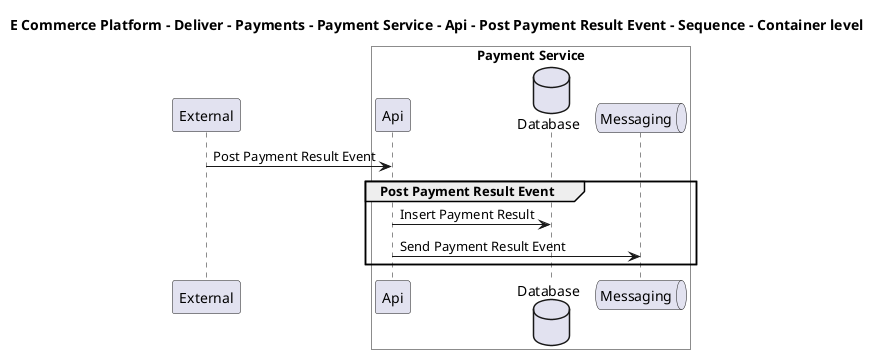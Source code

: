 @startuml

title E Commerce Platform - Deliver - Payments - Payment Service - Api - Post Payment Result Event - Sequence - Container level

participant "External" as C4InterFlow.SoftwareSystems.ExternalSystem

box "Payment Service" #White
    participant "Api" as ECommercePlatform.Deliver.Payments.SoftwareSystems.PaymentService.Containers.Api
    database "Database" as ECommercePlatform.Deliver.Payments.SoftwareSystems.PaymentService.Containers.Database
    queue "Messaging" as ECommercePlatform.Deliver.Payments.SoftwareSystems.PaymentService.Containers.Messaging
end box


C4InterFlow.SoftwareSystems.ExternalSystem -> ECommercePlatform.Deliver.Payments.SoftwareSystems.PaymentService.Containers.Api : Post Payment Result Event
group Post Payment Result Event
ECommercePlatform.Deliver.Payments.SoftwareSystems.PaymentService.Containers.Api -> ECommercePlatform.Deliver.Payments.SoftwareSystems.PaymentService.Containers.Database : Insert Payment Result
ECommercePlatform.Deliver.Payments.SoftwareSystems.PaymentService.Containers.Api -> ECommercePlatform.Deliver.Payments.SoftwareSystems.PaymentService.Containers.Messaging : Send Payment Result Event
end


@enduml
